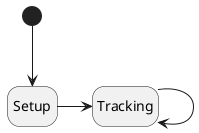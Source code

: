 @startuml state
hide empty description

state Setup
state Tracking

[*] --> Setup
Setup -> Tracking
Tracking -> Tracking

@enduml